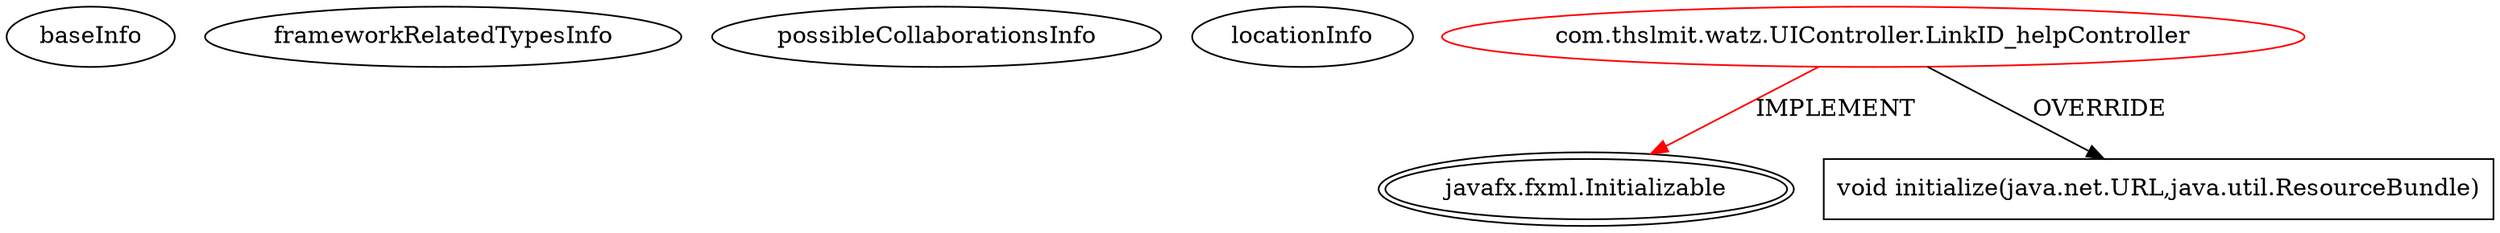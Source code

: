 digraph {
baseInfo[graphId=1403,category="extension_graph",isAnonymous=false,possibleRelation=false]
frameworkRelatedTypesInfo[0="javafx.fxml.Initializable"]
possibleCollaborationsInfo[]
locationInfo[projectName="THSLMIT-thslmit_watzds",filePath="/THSLMIT-thslmit_watzds/thslmit_watzds-master/src/com/thslmit/watz/UIController/LinkID_helpController.java",contextSignature="LinkID_helpController",graphId="1403"]
0[label="com.thslmit.watz.UIController.LinkID_helpController",vertexType="ROOT_CLIENT_CLASS_DECLARATION",isFrameworkType=false,color=red]
1[label="javafx.fxml.Initializable",vertexType="FRAMEWORK_INTERFACE_TYPE",isFrameworkType=true,peripheries=2]
2[label="void initialize(java.net.URL,java.util.ResourceBundle)",vertexType="OVERRIDING_METHOD_DECLARATION",isFrameworkType=false,shape=box]
0->1[label="IMPLEMENT",color=red]
0->2[label="OVERRIDE"]
}
